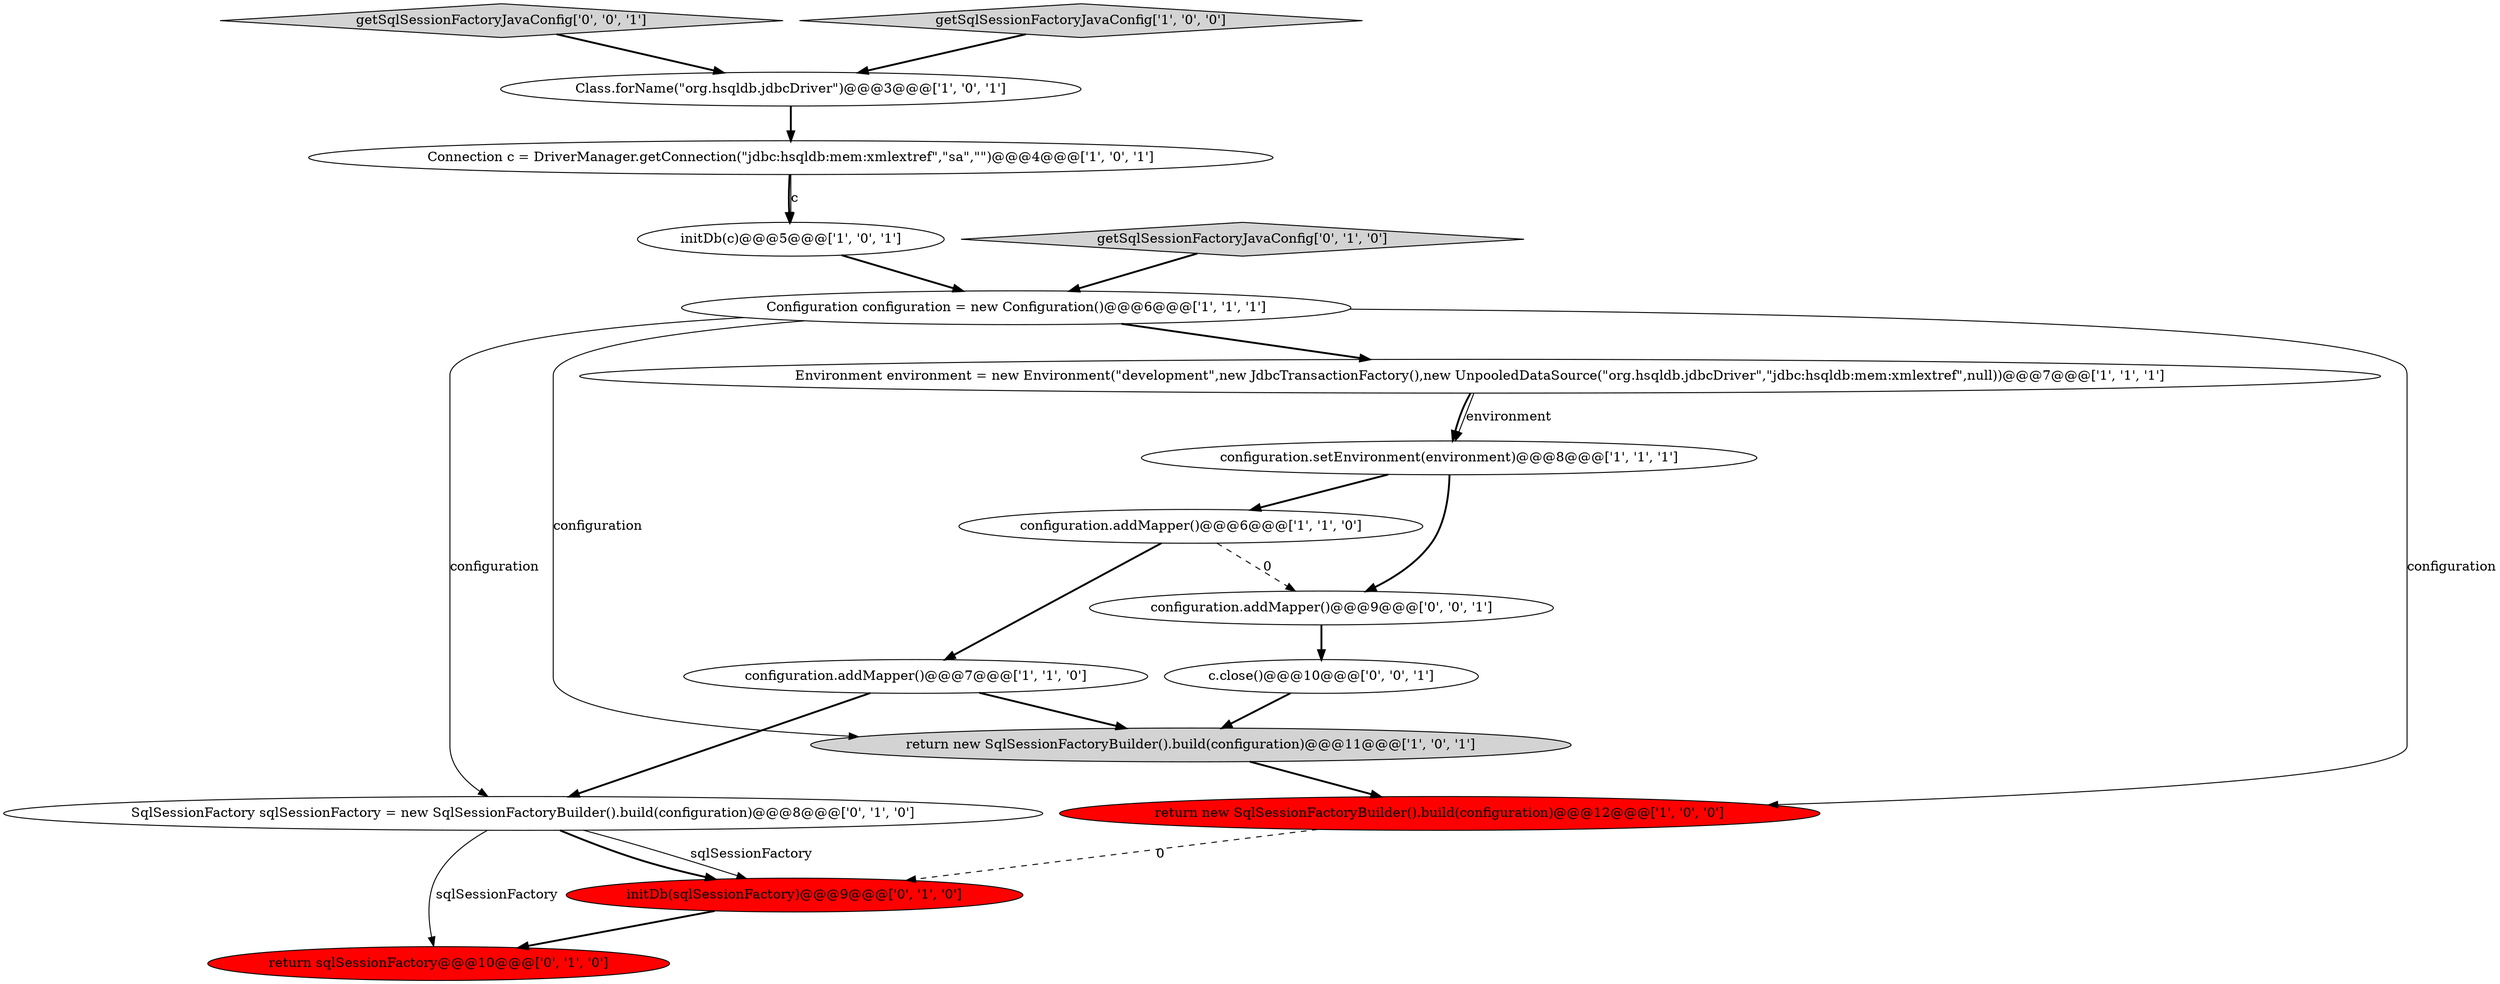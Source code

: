 digraph {
17 [style = filled, label = "c.close()@@@10@@@['0', '0', '1']", fillcolor = white, shape = ellipse image = "AAA0AAABBB3BBB"];
2 [style = filled, label = "configuration.addMapper()@@@7@@@['1', '1', '0']", fillcolor = white, shape = ellipse image = "AAA0AAABBB1BBB"];
8 [style = filled, label = "return new SqlSessionFactoryBuilder().build(configuration)@@@11@@@['1', '0', '1']", fillcolor = lightgray, shape = ellipse image = "AAA0AAABBB1BBB"];
16 [style = filled, label = "getSqlSessionFactoryJavaConfig['0', '0', '1']", fillcolor = lightgray, shape = diamond image = "AAA0AAABBB3BBB"];
15 [style = filled, label = "configuration.addMapper()@@@9@@@['0', '0', '1']", fillcolor = white, shape = ellipse image = "AAA0AAABBB3BBB"];
6 [style = filled, label = "getSqlSessionFactoryJavaConfig['1', '0', '0']", fillcolor = lightgray, shape = diamond image = "AAA0AAABBB1BBB"];
5 [style = filled, label = "Class.forName(\"org.hsqldb.jdbcDriver\")@@@3@@@['1', '0', '1']", fillcolor = white, shape = ellipse image = "AAA0AAABBB1BBB"];
0 [style = filled, label = "configuration.setEnvironment(environment)@@@8@@@['1', '1', '1']", fillcolor = white, shape = ellipse image = "AAA0AAABBB1BBB"];
7 [style = filled, label = "Connection c = DriverManager.getConnection(\"jdbc:hsqldb:mem:xmlextref\",\"sa\",\"\")@@@4@@@['1', '0', '1']", fillcolor = white, shape = ellipse image = "AAA0AAABBB1BBB"];
9 [style = filled, label = "Environment environment = new Environment(\"development\",new JdbcTransactionFactory(),new UnpooledDataSource(\"org.hsqldb.jdbcDriver\",\"jdbc:hsqldb:mem:xmlextref\",null))@@@7@@@['1', '1', '1']", fillcolor = white, shape = ellipse image = "AAA0AAABBB1BBB"];
1 [style = filled, label = "configuration.addMapper()@@@6@@@['1', '1', '0']", fillcolor = white, shape = ellipse image = "AAA0AAABBB1BBB"];
13 [style = filled, label = "initDb(sqlSessionFactory)@@@9@@@['0', '1', '0']", fillcolor = red, shape = ellipse image = "AAA1AAABBB2BBB"];
4 [style = filled, label = "initDb(c)@@@5@@@['1', '0', '1']", fillcolor = white, shape = ellipse image = "AAA0AAABBB1BBB"];
10 [style = filled, label = "return new SqlSessionFactoryBuilder().build(configuration)@@@12@@@['1', '0', '0']", fillcolor = red, shape = ellipse image = "AAA1AAABBB1BBB"];
3 [style = filled, label = "Configuration configuration = new Configuration()@@@6@@@['1', '1', '1']", fillcolor = white, shape = ellipse image = "AAA0AAABBB1BBB"];
14 [style = filled, label = "SqlSessionFactory sqlSessionFactory = new SqlSessionFactoryBuilder().build(configuration)@@@8@@@['0', '1', '0']", fillcolor = white, shape = ellipse image = "AAA0AAABBB2BBB"];
11 [style = filled, label = "getSqlSessionFactoryJavaConfig['0', '1', '0']", fillcolor = lightgray, shape = diamond image = "AAA0AAABBB2BBB"];
12 [style = filled, label = "return sqlSessionFactory@@@10@@@['0', '1', '0']", fillcolor = red, shape = ellipse image = "AAA1AAABBB2BBB"];
17->8 [style = bold, label=""];
4->3 [style = bold, label=""];
8->10 [style = bold, label=""];
9->0 [style = bold, label=""];
1->15 [style = dashed, label="0"];
14->12 [style = solid, label="sqlSessionFactory"];
14->13 [style = solid, label="sqlSessionFactory"];
7->4 [style = bold, label=""];
10->13 [style = dashed, label="0"];
0->15 [style = bold, label=""];
3->9 [style = bold, label=""];
7->4 [style = solid, label="c"];
6->5 [style = bold, label=""];
15->17 [style = bold, label=""];
13->12 [style = bold, label=""];
11->3 [style = bold, label=""];
0->1 [style = bold, label=""];
2->14 [style = bold, label=""];
16->5 [style = bold, label=""];
3->14 [style = solid, label="configuration"];
5->7 [style = bold, label=""];
1->2 [style = bold, label=""];
14->13 [style = bold, label=""];
9->0 [style = solid, label="environment"];
3->10 [style = solid, label="configuration"];
3->8 [style = solid, label="configuration"];
2->8 [style = bold, label=""];
}
